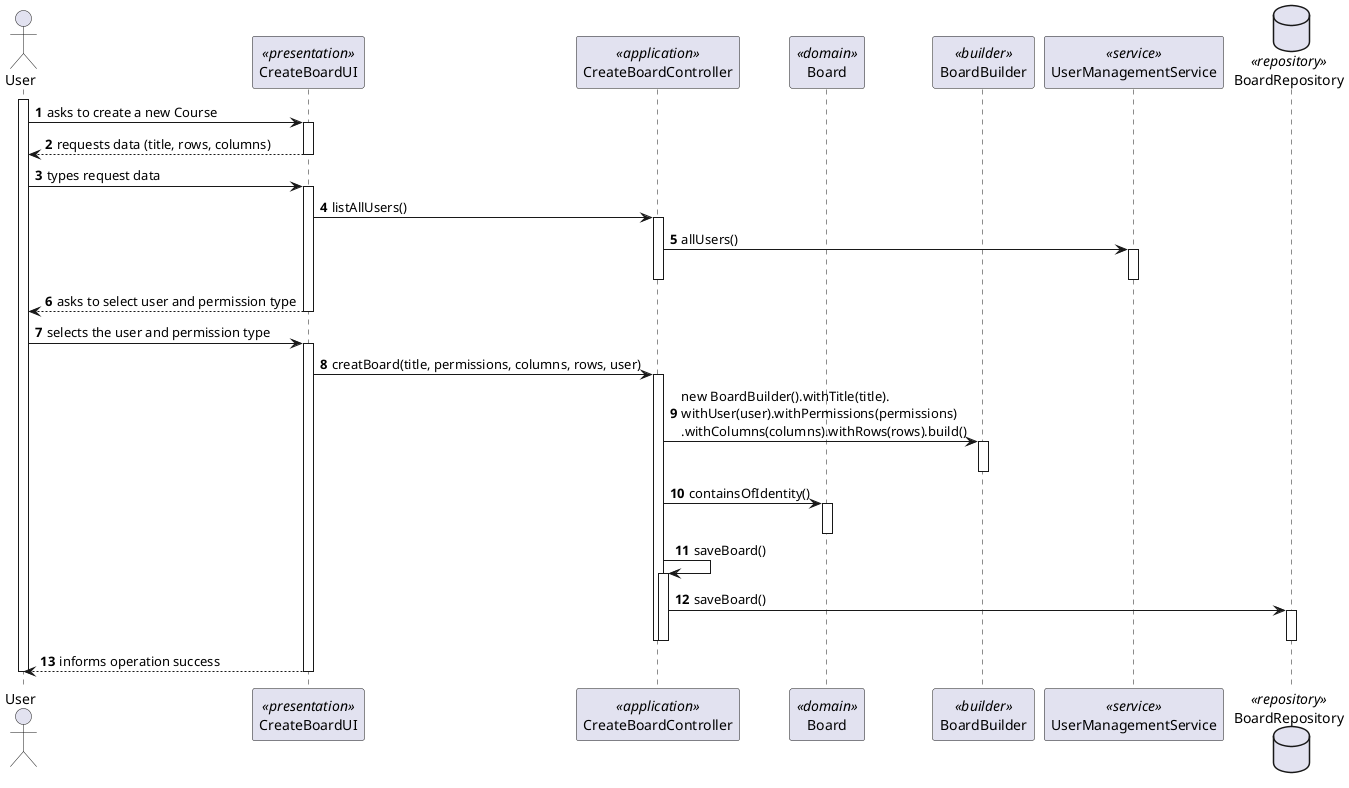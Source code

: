 @startuml US3002_SD
autonumber

actor "User" as U
participant "CreateBoardUI" as UI <<presentation>>
participant "CreateBoardController" as CTRL <<application>>
participant "Board" as C <<domain>>
participant "BoardBuilder" as B <<builder>>
participant "UserManagementService" as SVC <<service>>

database BoardRepository as REPO <<repository>>

activate U

U -> UI : asks to create a new Course
activate UI

UI --> U : requests data (title, rows, columns)
deactivate UI

U -> UI : types request data
activate UI

UI -> CTRL : listAllUsers()
activate CTRL

CTRL -> SVC : allUsers()
activate SVC
deactivate SVC

deactivate CTRL

UI --> U : asks to select user and permission type
deactivate UI

U -> UI : selects the user and permission type
activate UI

UI -> CTRL : creatBoard(title, permissions, columns, rows, user)
activate CTRL

CTRL -> B : new BoardBuilder().withTitle(title).\nwithUser(user).withPermissions(permissions)\n.withColumns(columns).withRows(rows).build()
activate B
deactivate B

CTRL -> C : containsOfIdentity()
activate C
deactivate C

CTRL -> CTRL : saveBoard()

activate CTRL
CTRL -> REPO : saveBoard()

activate REPO
deactivate REPO

deactivate CTRL
deactivate CTRL




deactivate CTRL
UI--> U : informs operation success
deactivate UI

deactivate U

@enduml
